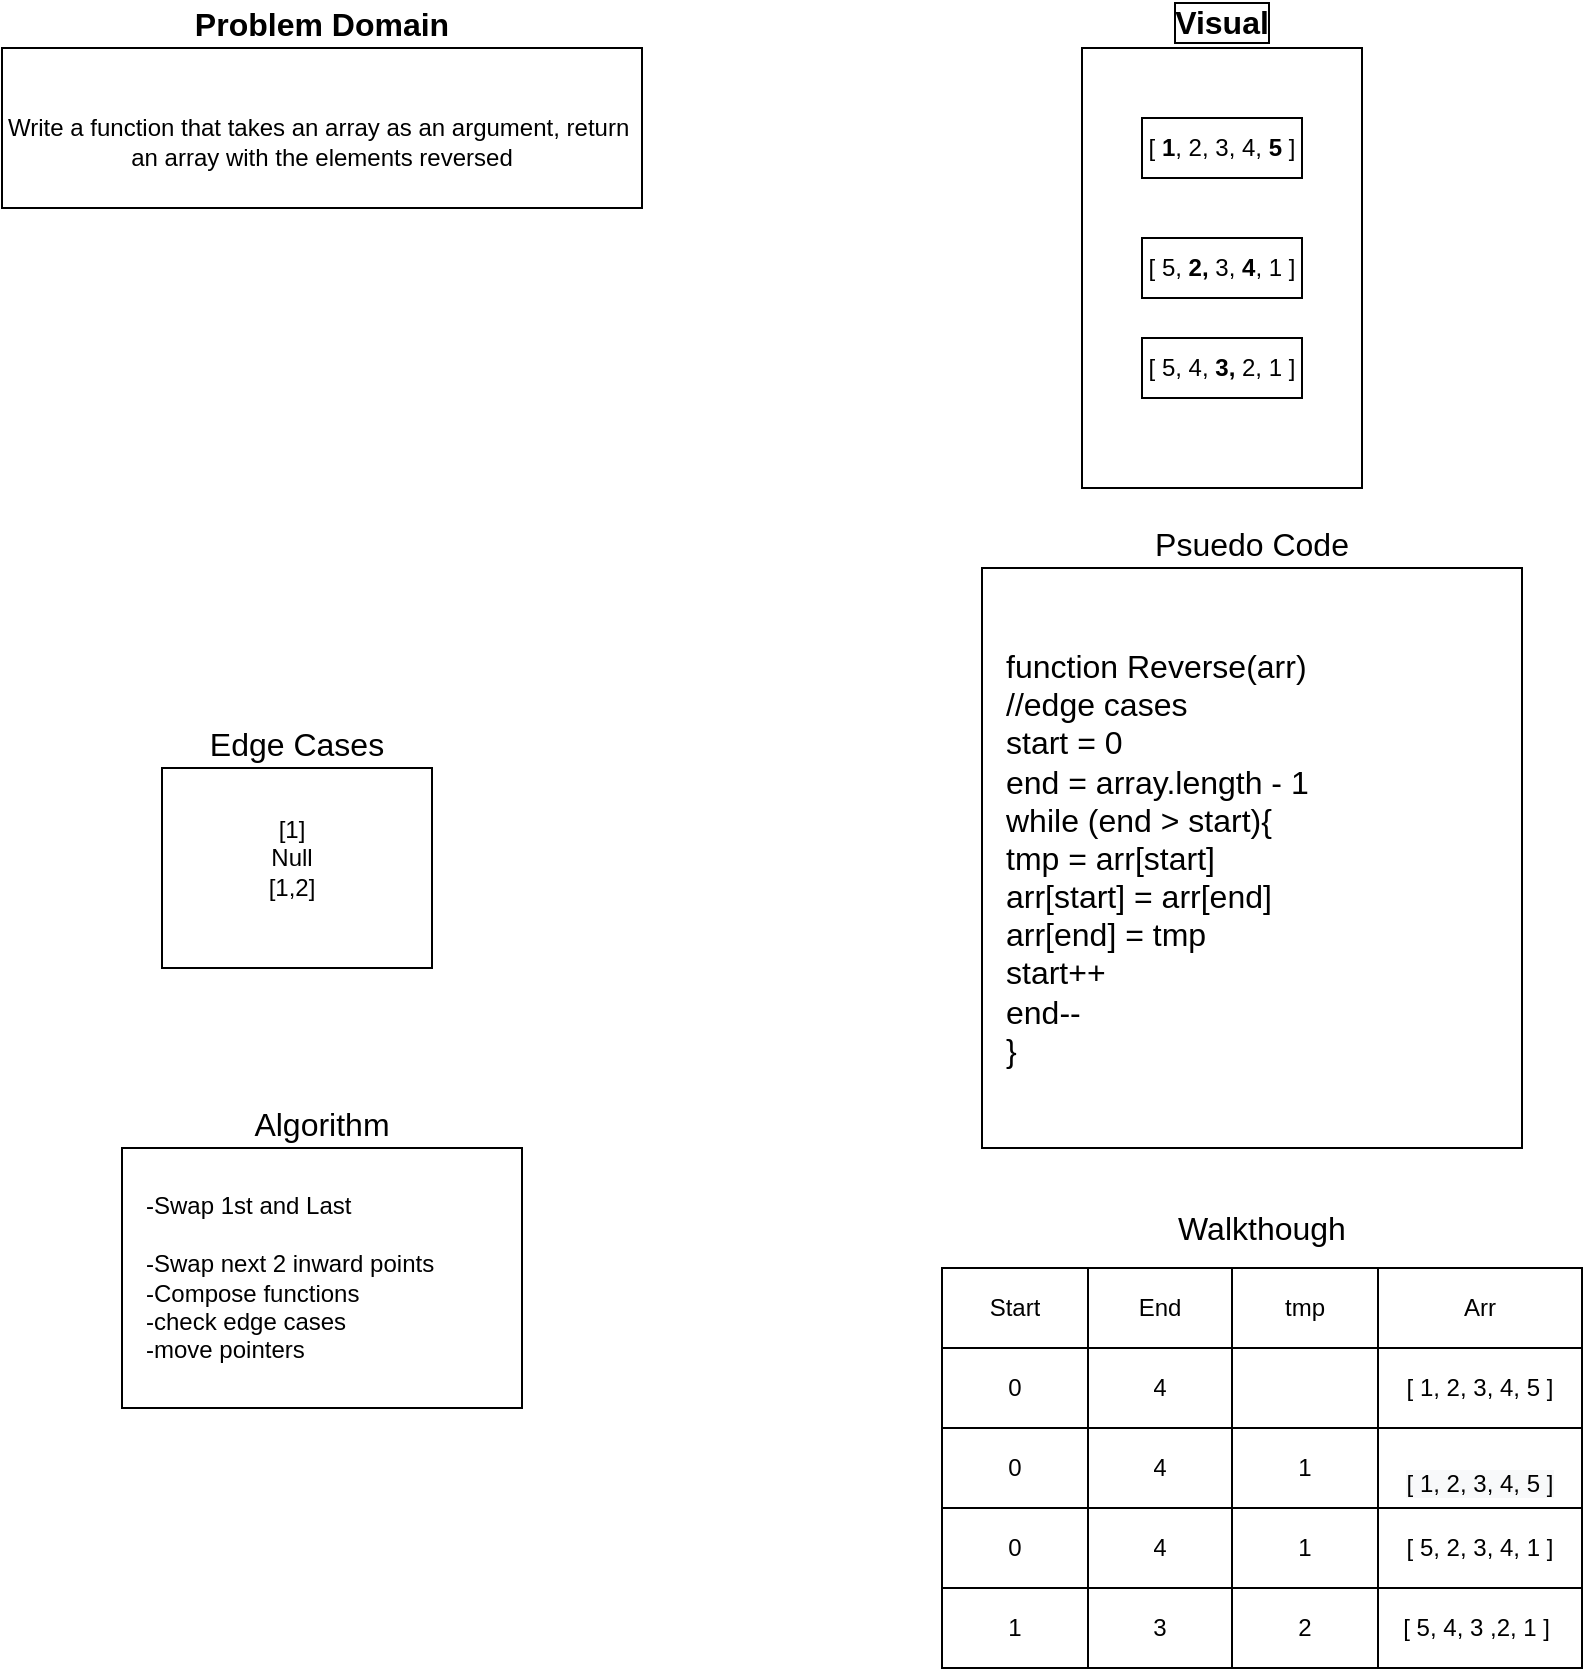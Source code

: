 <mxfile version="13.7.9" type="device"><diagram id="Vr0ZUgIW1eaMbZKRRZ3A" name="Page-1"><mxGraphModel dx="2062" dy="1182" grid="1" gridSize="10" guides="1" tooltips="1" connect="1" arrows="1" fold="1" page="1" pageScale="1" pageWidth="850" pageHeight="1100" math="0" shadow="0"><root><mxCell id="0"/><mxCell id="1" parent="0"/><mxCell id="MOfu8aIzrmumIy4-4jU4-84" value="Algorithm" style="rounded=0;whiteSpace=wrap;html=1;fontSize=16;align=center;labelPosition=center;verticalLabelPosition=top;verticalAlign=bottom;" vertex="1" parent="1"><mxGeometry x="80" y="590" width="200" height="130" as="geometry"/></mxCell><mxCell id="MOfu8aIzrmumIy4-4jU4-78" value="Problem Domain" style="rounded=0;whiteSpace=wrap;html=1;fontSize=16;align=center;labelPosition=center;verticalLabelPosition=top;verticalAlign=bottom;fontStyle=1" vertex="1" parent="1"><mxGeometry x="20" y="40" width="320" height="80" as="geometry"/></mxCell><mxCell id="MOfu8aIzrmumIy4-4jU4-4" value="&lt;br&gt;Write a function that takes an array as an argument, return&amp;nbsp; an array with the elements reversed" style="text;html=1;strokeColor=none;fillColor=none;align=center;verticalAlign=middle;whiteSpace=wrap;rounded=0;" vertex="1" parent="1"><mxGeometry x="20" y="40" width="320" height="80" as="geometry"/></mxCell><mxCell id="MOfu8aIzrmumIy4-4jU4-6" value="&lt;div&gt;&lt;span&gt;-Swap 1st and Last&lt;/span&gt;&lt;/div&gt;&lt;div&gt;&lt;span&gt;&lt;br&gt;&lt;/span&gt;&lt;/div&gt;-Swap next 2 inward points&lt;br&gt;-Compose functions&lt;br&gt;-check edge cases&lt;br&gt;-move pointers" style="text;html=1;strokeColor=none;fillColor=none;align=left;verticalAlign=middle;whiteSpace=wrap;rounded=0;" vertex="1" parent="1"><mxGeometry x="90" y="590" width="190" height="130" as="geometry"/></mxCell><mxCell id="MOfu8aIzrmumIy4-4jU4-13" value="" style="group" vertex="1" connectable="0" parent="1"><mxGeometry x="570" y="35" width="140" height="220" as="geometry"/></mxCell><mxCell id="MOfu8aIzrmumIy4-4jU4-86" value="" style="group" vertex="1" connectable="0" parent="MOfu8aIzrmumIy4-4jU4-13"><mxGeometry x="-10" y="5" width="140" height="220" as="geometry"/></mxCell><mxCell id="MOfu8aIzrmumIy4-4jU4-10" value="Visual" style="rounded=0;whiteSpace=wrap;html=1;labelBorderColor=#000000;labelPosition=center;verticalLabelPosition=top;align=center;verticalAlign=bottom;fontSize=16;fontStyle=1" vertex="1" parent="MOfu8aIzrmumIy4-4jU4-86"><mxGeometry width="140" height="220" as="geometry"/></mxCell><mxCell id="MOfu8aIzrmumIy4-4jU4-7" value="[ &lt;b&gt;1&lt;/b&gt;, 2, 3, 4, &lt;b&gt;5&lt;/b&gt; ]" style="rounded=0;whiteSpace=wrap;html=1;" vertex="1" parent="MOfu8aIzrmumIy4-4jU4-86"><mxGeometry x="30" y="35" width="80" height="30" as="geometry"/></mxCell><mxCell id="MOfu8aIzrmumIy4-4jU4-8" value="[ 5, &lt;b&gt;2,&lt;/b&gt; 3, &lt;b&gt;4&lt;/b&gt;, 1 ]" style="rounded=0;whiteSpace=wrap;html=1;" vertex="1" parent="MOfu8aIzrmumIy4-4jU4-86"><mxGeometry x="30" y="95" width="80" height="30" as="geometry"/></mxCell><mxCell id="MOfu8aIzrmumIy4-4jU4-9" value="[ 5, 4, &lt;b&gt;3,&lt;/b&gt; 2, 1 ]" style="rounded=0;whiteSpace=wrap;html=1;" vertex="1" parent="MOfu8aIzrmumIy4-4jU4-86"><mxGeometry x="30" y="145" width="80" height="30" as="geometry"/></mxCell><mxCell id="MOfu8aIzrmumIy4-4jU4-77" value="Walkthough" style="text;html=1;strokeColor=none;fillColor=none;align=center;verticalAlign=middle;whiteSpace=wrap;rounded=0;fontSize=16;" vertex="1" parent="1"><mxGeometry x="490" y="620" width="320" height="20" as="geometry"/></mxCell><mxCell id="MOfu8aIzrmumIy4-4jU4-80" value="" style="group" vertex="1" connectable="0" parent="1"><mxGeometry x="100" y="390" width="135" height="110" as="geometry"/></mxCell><mxCell id="MOfu8aIzrmumIy4-4jU4-79" value="Edge Cases" style="rounded=0;whiteSpace=wrap;html=1;fontSize=16;align=center;labelPosition=center;verticalLabelPosition=top;verticalAlign=bottom;" vertex="1" parent="MOfu8aIzrmumIy4-4jU4-80"><mxGeometry y="10" width="135" height="100" as="geometry"/></mxCell><mxCell id="MOfu8aIzrmumIy4-4jU4-5" value="[1]&lt;br&gt;Null&lt;br&gt;[1,2]" style="text;html=1;strokeColor=none;fillColor=none;align=center;verticalAlign=middle;whiteSpace=wrap;rounded=0;" vertex="1" parent="MOfu8aIzrmumIy4-4jU4-80"><mxGeometry width="130" height="110" as="geometry"/></mxCell><mxCell id="MOfu8aIzrmumIy4-4jU4-85" value="" style="group" vertex="1" connectable="0" parent="1"><mxGeometry x="510" y="300" width="270" height="290" as="geometry"/></mxCell><mxCell id="MOfu8aIzrmumIy4-4jU4-11" value="Psuedo Code" style="rounded=0;whiteSpace=wrap;html=1;fontSize=16;labelPosition=center;verticalLabelPosition=top;align=center;verticalAlign=bottom;" vertex="1" parent="MOfu8aIzrmumIy4-4jU4-85"><mxGeometry width="270" height="290" as="geometry"/></mxCell><mxCell id="MOfu8aIzrmumIy4-4jU4-12" value="function Reverse(arr)&lt;br&gt;//edge cases&lt;br&gt;start = 0&lt;br&gt;end = array.length - 1&lt;br&gt;while (end &amp;gt; start){&lt;br&gt;tmp = arr[start]&lt;br&gt;arr[start] = arr[end]&lt;br&gt;arr[end] = tmp&lt;br&gt;start++&lt;br&gt;end--&lt;br&gt;}" style="text;html=1;strokeColor=none;fillColor=none;align=left;verticalAlign=middle;whiteSpace=wrap;rounded=0;fontSize=16;labelPosition=center;verticalLabelPosition=middle;" vertex="1" parent="MOfu8aIzrmumIy4-4jU4-85"><mxGeometry x="10" y="10" width="250" height="270" as="geometry"/></mxCell><mxCell id="MOfu8aIzrmumIy4-4jU4-41" value="" style="shape=table;html=1;whiteSpace=wrap;startSize=0;container=1;collapsible=0;childLayout=tableLayout;" vertex="1" parent="1"><mxGeometry x="490" y="650" width="320" height="200" as="geometry"/></mxCell><mxCell id="MOfu8aIzrmumIy4-4jU4-42" value="" style="shape=partialRectangle;html=1;whiteSpace=wrap;collapsible=0;dropTarget=0;pointerEvents=0;fillColor=none;top=0;left=0;bottom=0;right=0;points=[[0,0.5],[1,0.5]];portConstraint=eastwest;" vertex="1" parent="MOfu8aIzrmumIy4-4jU4-41"><mxGeometry width="320" height="40" as="geometry"/></mxCell><mxCell id="MOfu8aIzrmumIy4-4jU4-43" value="Start" style="shape=partialRectangle;html=1;whiteSpace=wrap;connectable=0;overflow=hidden;fillColor=none;top=0;left=0;bottom=0;right=0;" vertex="1" parent="MOfu8aIzrmumIy4-4jU4-42"><mxGeometry width="73" height="40" as="geometry"/></mxCell><mxCell id="MOfu8aIzrmumIy4-4jU4-44" value="End" style="shape=partialRectangle;html=1;whiteSpace=wrap;connectable=0;overflow=hidden;fillColor=none;top=0;left=0;bottom=0;right=0;" vertex="1" parent="MOfu8aIzrmumIy4-4jU4-42"><mxGeometry x="73" width="72" height="40" as="geometry"/></mxCell><mxCell id="MOfu8aIzrmumIy4-4jU4-45" value="tmp" style="shape=partialRectangle;html=1;whiteSpace=wrap;connectable=0;overflow=hidden;fillColor=none;top=0;left=0;bottom=0;right=0;" vertex="1" parent="MOfu8aIzrmumIy4-4jU4-42"><mxGeometry x="145" width="73" height="40" as="geometry"/></mxCell><mxCell id="MOfu8aIzrmumIy4-4jU4-46" value="Arr" style="shape=partialRectangle;html=1;whiteSpace=wrap;connectable=0;overflow=hidden;fillColor=none;top=0;left=0;bottom=0;right=0;" vertex="1" parent="MOfu8aIzrmumIy4-4jU4-42"><mxGeometry x="218" width="102" height="40" as="geometry"/></mxCell><mxCell id="MOfu8aIzrmumIy4-4jU4-47" value="" style="shape=partialRectangle;html=1;whiteSpace=wrap;collapsible=0;dropTarget=0;pointerEvents=0;fillColor=none;top=0;left=0;bottom=0;right=0;points=[[0,0.5],[1,0.5]];portConstraint=eastwest;" vertex="1" parent="MOfu8aIzrmumIy4-4jU4-41"><mxGeometry y="40" width="320" height="40" as="geometry"/></mxCell><mxCell id="MOfu8aIzrmumIy4-4jU4-48" value="0" style="shape=partialRectangle;html=1;whiteSpace=wrap;connectable=0;overflow=hidden;fillColor=none;top=0;left=0;bottom=0;right=0;" vertex="1" parent="MOfu8aIzrmumIy4-4jU4-47"><mxGeometry width="73" height="40" as="geometry"/></mxCell><mxCell id="MOfu8aIzrmumIy4-4jU4-49" value="4" style="shape=partialRectangle;html=1;whiteSpace=wrap;connectable=0;overflow=hidden;fillColor=none;top=0;left=0;bottom=0;right=0;" vertex="1" parent="MOfu8aIzrmumIy4-4jU4-47"><mxGeometry x="73" width="72" height="40" as="geometry"/></mxCell><mxCell id="MOfu8aIzrmumIy4-4jU4-50" value="" style="shape=partialRectangle;html=1;whiteSpace=wrap;connectable=0;overflow=hidden;fillColor=none;top=0;left=0;bottom=0;right=0;" vertex="1" parent="MOfu8aIzrmumIy4-4jU4-47"><mxGeometry x="145" width="73" height="40" as="geometry"/></mxCell><mxCell id="MOfu8aIzrmumIy4-4jU4-51" value="[ 1, 2, 3, 4, 5 ]" style="shape=partialRectangle;html=1;whiteSpace=wrap;connectable=0;overflow=hidden;fillColor=none;top=0;left=0;bottom=0;right=0;" vertex="1" parent="MOfu8aIzrmumIy4-4jU4-47"><mxGeometry x="218" width="102" height="40" as="geometry"/></mxCell><mxCell id="MOfu8aIzrmumIy4-4jU4-52" value="" style="shape=partialRectangle;html=1;whiteSpace=wrap;collapsible=0;dropTarget=0;pointerEvents=0;fillColor=none;top=0;left=0;bottom=0;right=0;points=[[0,0.5],[1,0.5]];portConstraint=eastwest;" vertex="1" parent="MOfu8aIzrmumIy4-4jU4-41"><mxGeometry y="80" width="320" height="40" as="geometry"/></mxCell><mxCell id="MOfu8aIzrmumIy4-4jU4-53" value="0" style="shape=partialRectangle;html=1;whiteSpace=wrap;connectable=0;overflow=hidden;fillColor=none;top=0;left=0;bottom=0;right=0;" vertex="1" parent="MOfu8aIzrmumIy4-4jU4-52"><mxGeometry width="73" height="40" as="geometry"/></mxCell><mxCell id="MOfu8aIzrmumIy4-4jU4-54" value="4" style="shape=partialRectangle;html=1;whiteSpace=wrap;connectable=0;overflow=hidden;fillColor=none;top=0;left=0;bottom=0;right=0;" vertex="1" parent="MOfu8aIzrmumIy4-4jU4-52"><mxGeometry x="73" width="72" height="40" as="geometry"/></mxCell><mxCell id="MOfu8aIzrmumIy4-4jU4-55" value="1" style="shape=partialRectangle;html=1;whiteSpace=wrap;connectable=0;overflow=hidden;fillColor=none;top=0;left=0;bottom=0;right=0;" vertex="1" parent="MOfu8aIzrmumIy4-4jU4-52"><mxGeometry x="145" width="73" height="40" as="geometry"/></mxCell><mxCell id="MOfu8aIzrmumIy4-4jU4-56" value="&lt;br&gt;&lt;span style=&quot;color: rgb(0 , 0 , 0) ; font-family: &amp;#34;helvetica&amp;#34; ; font-size: 12px ; font-style: normal ; font-weight: 400 ; letter-spacing: normal ; text-align: center ; text-indent: 0px ; text-transform: none ; word-spacing: 0px ; background-color: rgb(248 , 249 , 250) ; display: inline ; float: none&quot;&gt;[ 1, 2, 3, 4, 5 ]&lt;/span&gt;&lt;br&gt;" style="shape=partialRectangle;html=1;whiteSpace=wrap;connectable=0;overflow=hidden;fillColor=none;top=0;left=0;bottom=0;right=0;" vertex="1" parent="MOfu8aIzrmumIy4-4jU4-52"><mxGeometry x="218" width="102" height="40" as="geometry"/></mxCell><mxCell id="MOfu8aIzrmumIy4-4jU4-57" value="" style="shape=partialRectangle;html=1;whiteSpace=wrap;collapsible=0;dropTarget=0;pointerEvents=0;fillColor=none;top=0;left=0;bottom=0;right=0;points=[[0,0.5],[1,0.5]];portConstraint=eastwest;" vertex="1" parent="MOfu8aIzrmumIy4-4jU4-41"><mxGeometry y="120" width="320" height="40" as="geometry"/></mxCell><mxCell id="MOfu8aIzrmumIy4-4jU4-58" value="0" style="shape=partialRectangle;html=1;whiteSpace=wrap;connectable=0;overflow=hidden;fillColor=none;top=0;left=0;bottom=0;right=0;" vertex="1" parent="MOfu8aIzrmumIy4-4jU4-57"><mxGeometry width="73" height="40" as="geometry"/></mxCell><mxCell id="MOfu8aIzrmumIy4-4jU4-59" value="4" style="shape=partialRectangle;html=1;whiteSpace=wrap;connectable=0;overflow=hidden;fillColor=none;top=0;left=0;bottom=0;right=0;" vertex="1" parent="MOfu8aIzrmumIy4-4jU4-57"><mxGeometry x="73" width="72" height="40" as="geometry"/></mxCell><mxCell id="MOfu8aIzrmumIy4-4jU4-60" value="1" style="shape=partialRectangle;html=1;whiteSpace=wrap;connectable=0;overflow=hidden;fillColor=none;top=0;left=0;bottom=0;right=0;" vertex="1" parent="MOfu8aIzrmumIy4-4jU4-57"><mxGeometry x="145" width="73" height="40" as="geometry"/></mxCell><mxCell id="MOfu8aIzrmumIy4-4jU4-61" value="[ 5, 2, 3, 4, 1 ]" style="shape=partialRectangle;html=1;whiteSpace=wrap;connectable=0;overflow=hidden;fillColor=none;top=0;left=0;bottom=0;right=0;" vertex="1" parent="MOfu8aIzrmumIy4-4jU4-57"><mxGeometry x="218" width="102" height="40" as="geometry"/></mxCell><mxCell id="MOfu8aIzrmumIy4-4jU4-62" value="" style="shape=partialRectangle;html=1;whiteSpace=wrap;collapsible=0;dropTarget=0;pointerEvents=0;fillColor=none;top=0;left=0;bottom=0;right=0;points=[[0,0.5],[1,0.5]];portConstraint=eastwest;" vertex="1" parent="MOfu8aIzrmumIy4-4jU4-41"><mxGeometry y="160" width="320" height="40" as="geometry"/></mxCell><mxCell id="MOfu8aIzrmumIy4-4jU4-63" value="1" style="shape=partialRectangle;html=1;whiteSpace=wrap;connectable=0;overflow=hidden;fillColor=none;top=0;left=0;bottom=0;right=0;" vertex="1" parent="MOfu8aIzrmumIy4-4jU4-62"><mxGeometry width="73" height="40" as="geometry"/></mxCell><mxCell id="MOfu8aIzrmumIy4-4jU4-64" value="3" style="shape=partialRectangle;html=1;whiteSpace=wrap;connectable=0;overflow=hidden;fillColor=none;top=0;left=0;bottom=0;right=0;" vertex="1" parent="MOfu8aIzrmumIy4-4jU4-62"><mxGeometry x="73" width="72" height="40" as="geometry"/></mxCell><mxCell id="MOfu8aIzrmumIy4-4jU4-65" value="2" style="shape=partialRectangle;html=1;whiteSpace=wrap;connectable=0;overflow=hidden;fillColor=none;top=0;left=0;bottom=0;right=0;" vertex="1" parent="MOfu8aIzrmumIy4-4jU4-62"><mxGeometry x="145" width="73" height="40" as="geometry"/></mxCell><mxCell id="MOfu8aIzrmumIy4-4jU4-66" value="[ 5, 4, 3 ,2, 1 ]&amp;nbsp;" style="shape=partialRectangle;html=1;whiteSpace=wrap;connectable=0;overflow=hidden;fillColor=none;top=0;left=0;bottom=0;right=0;" vertex="1" parent="MOfu8aIzrmumIy4-4jU4-62"><mxGeometry x="218" width="102" height="40" as="geometry"/></mxCell></root></mxGraphModel></diagram></mxfile>